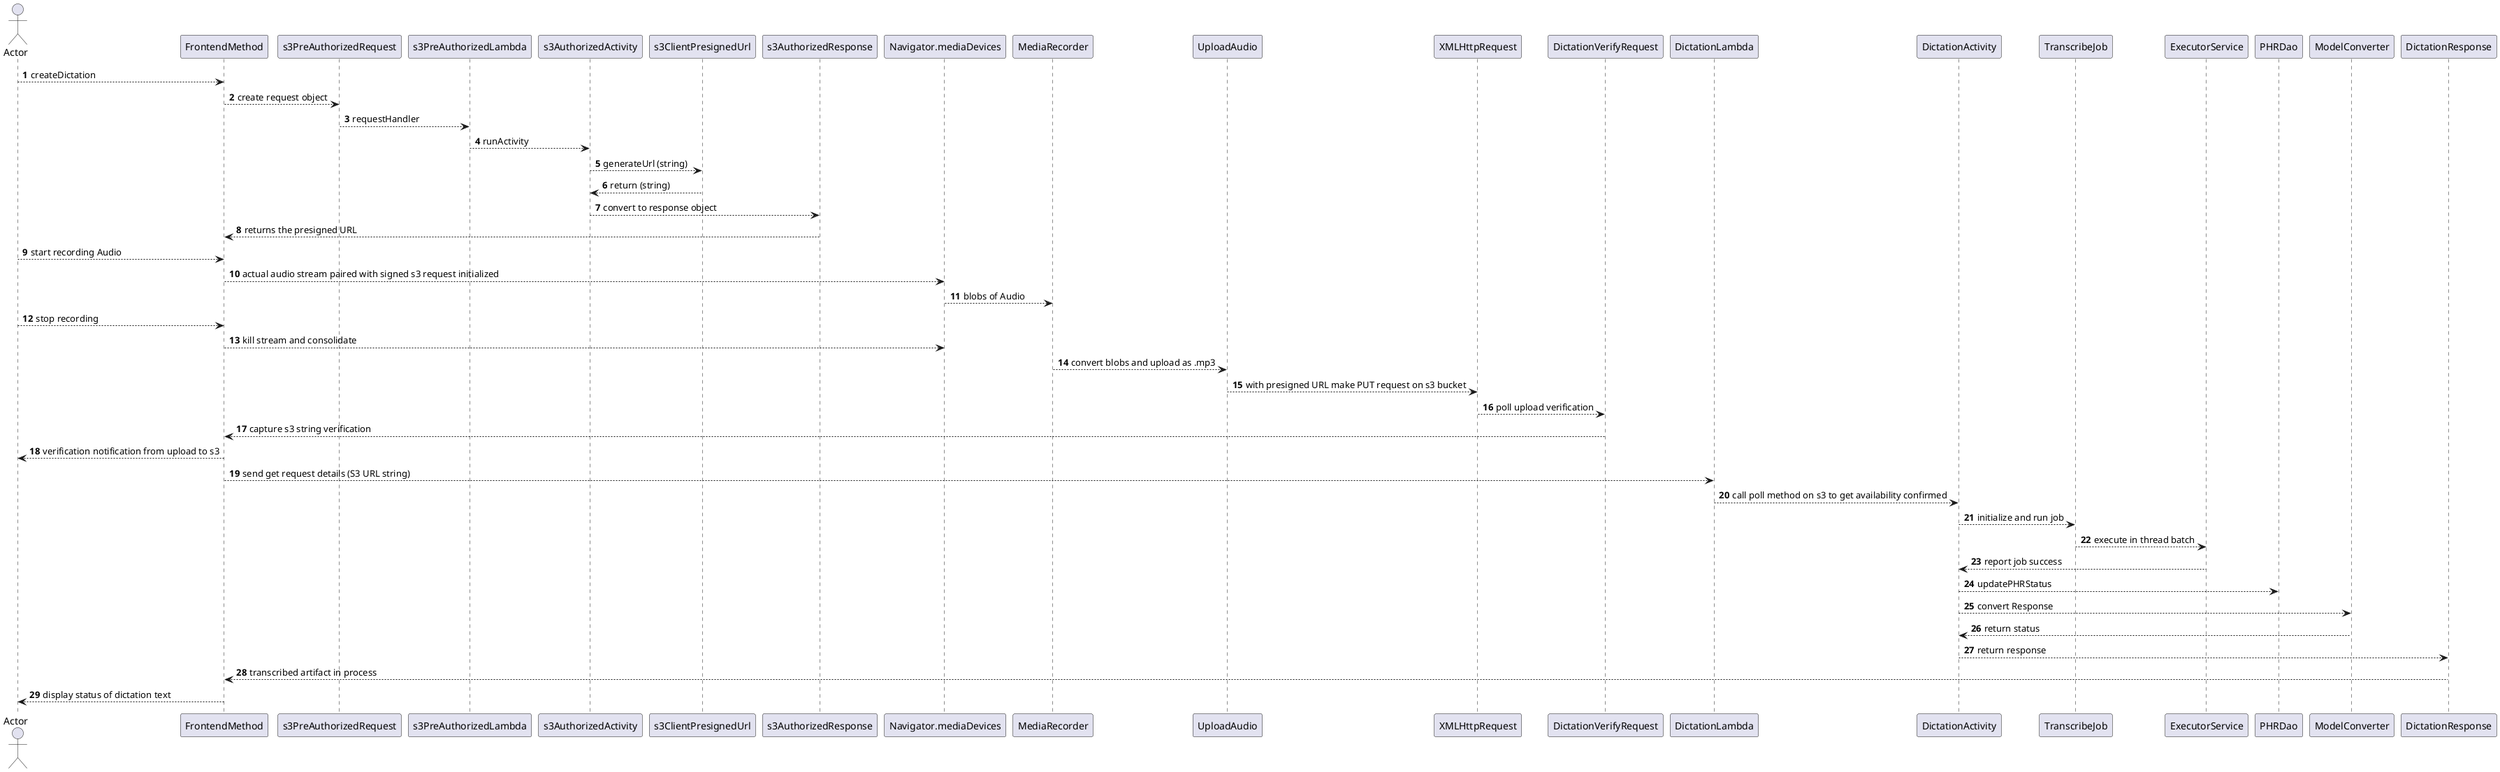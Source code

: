 @startuml
'https://plantuml.com/sequence-diagram

autonumber
actor Actor as Alyce
Alyce --> FrontendMethod: createDictation
FrontendMethod --> s3PreAuthorizedRequest: create request object
s3PreAuthorizedRequest --> s3PreAuthorizedLambda: requestHandler
s3PreAuthorizedLambda --> s3AuthorizedActivity: runActivity
s3AuthorizedActivity --> s3ClientPresignedUrl: generateUrl (string)
s3ClientPresignedUrl --> s3AuthorizedActivity: return (string)
s3AuthorizedActivity --> s3AuthorizedResponse: convert to response object
s3AuthorizedResponse --> FrontendMethod:returns the presigned URL
Alyce --> FrontendMethod: start recording Audio
FrontendMethod --> Navigator.mediaDevices:actual audio stream paired with signed s3 request initialized
Navigator.mediaDevices --> MediaRecorder: blobs of Audio
Alyce --> FrontendMethod: stop recording
FrontendMethod --> Navigator.mediaDevices: kill stream and consolidate
MediaRecorder --> UploadAudio: convert blobs and upload as .mp3
UploadAudio --> XMLHttpRequest: with presigned URL make PUT request on s3 bucket
XMLHttpRequest --> DictationVerifyRequest: poll upload verification
DictationVerifyRequest --> FrontendMethod:capture s3 string verification
FrontendMethod --> Alyce:verification notification from upload to s3
FrontendMethod --> DictationLambda: send get request details (S3 URL string)
DictationLambda --> DictationActivity: call poll method on s3 to get availability confirmed
DictationActivity --> TranscribeJob: initialize and run job
TranscribeJob --> ExecutorService: execute in thread batch
ExecutorService --> DictationActivity: report job success
DictationActivity --> PHRDao: updatePHRStatus
DictationActivity --> ModelConverter: convert Response
ModelConverter --> DictationActivity: return status
DictationActivity --> DictationResponse: return response
DictationResponse --> FrontendMethod: transcribed artifact in process
FrontendMethod --> Alyce: display status of dictation text

@enduml
